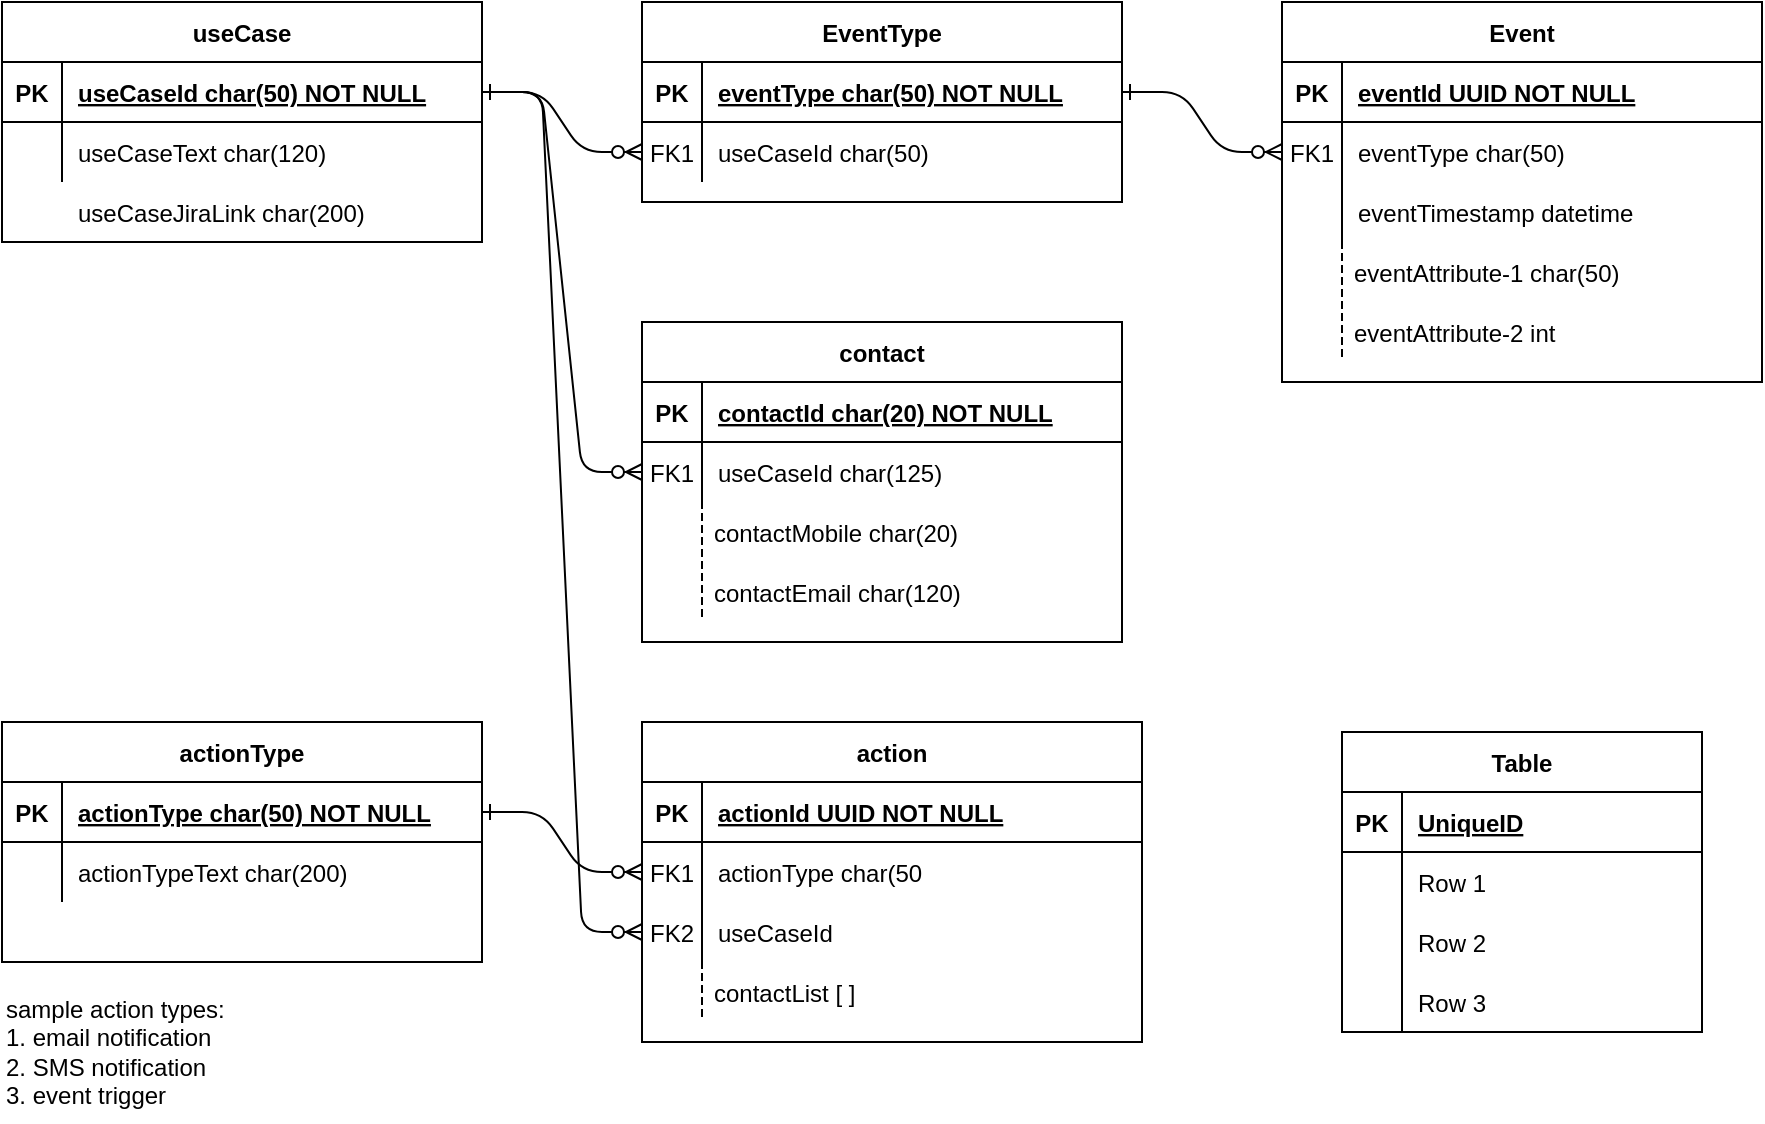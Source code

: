 <mxfile version="20.8.5" type="github">
  <diagram id="R2lEEEUBdFMjLlhIrx00" name="Page-1">
    <mxGraphModel dx="1984" dy="707" grid="1" gridSize="10" guides="1" tooltips="1" connect="1" arrows="1" fold="1" page="1" pageScale="1" pageWidth="850" pageHeight="1100" math="0" shadow="0" extFonts="Permanent Marker^https://fonts.googleapis.com/css?family=Permanent+Marker">
      <root>
        <mxCell id="0" />
        <mxCell id="1" parent="0" />
        <mxCell id="C-vyLk0tnHw3VtMMgP7b-1" value="" style="edgeStyle=entityRelationEdgeStyle;endArrow=ERzeroToMany;startArrow=ERone;endFill=1;startFill=0;entryX=0;entryY=0.5;entryDx=0;entryDy=0;" parent="1" source="C-vyLk0tnHw3VtMMgP7b-24" target="C-vyLk0tnHw3VtMMgP7b-6" edge="1">
          <mxGeometry width="100" height="100" relative="1" as="geometry">
            <mxPoint x="340" y="720" as="sourcePoint" />
            <mxPoint x="460" y="190" as="targetPoint" />
          </mxGeometry>
        </mxCell>
        <mxCell id="C-vyLk0tnHw3VtMMgP7b-2" value="Event" style="shape=table;startSize=30;container=1;collapsible=1;childLayout=tableLayout;fixedRows=1;rowLines=0;fontStyle=1;align=center;resizeLast=1;" parent="1" vertex="1">
          <mxGeometry x="440" y="120" width="240" height="190" as="geometry" />
        </mxCell>
        <mxCell id="C-vyLk0tnHw3VtMMgP7b-3" value="" style="shape=partialRectangle;collapsible=0;dropTarget=0;pointerEvents=0;fillColor=none;points=[[0,0.5],[1,0.5]];portConstraint=eastwest;top=0;left=0;right=0;bottom=1;" parent="C-vyLk0tnHw3VtMMgP7b-2" vertex="1">
          <mxGeometry y="30" width="240" height="30" as="geometry" />
        </mxCell>
        <mxCell id="C-vyLk0tnHw3VtMMgP7b-4" value="PK" style="shape=partialRectangle;overflow=hidden;connectable=0;fillColor=none;top=0;left=0;bottom=0;right=0;fontStyle=1;" parent="C-vyLk0tnHw3VtMMgP7b-3" vertex="1">
          <mxGeometry width="30" height="30" as="geometry">
            <mxRectangle width="30" height="30" as="alternateBounds" />
          </mxGeometry>
        </mxCell>
        <mxCell id="C-vyLk0tnHw3VtMMgP7b-5" value="eventId UUID NOT NULL" style="shape=partialRectangle;overflow=hidden;connectable=0;fillColor=none;top=0;left=0;bottom=0;right=0;align=left;spacingLeft=6;fontStyle=5;" parent="C-vyLk0tnHw3VtMMgP7b-3" vertex="1">
          <mxGeometry x="30" width="210" height="30" as="geometry">
            <mxRectangle width="210" height="30" as="alternateBounds" />
          </mxGeometry>
        </mxCell>
        <mxCell id="C-vyLk0tnHw3VtMMgP7b-6" value="" style="shape=partialRectangle;collapsible=0;dropTarget=0;pointerEvents=0;fillColor=none;points=[[0,0.5],[1,0.5]];portConstraint=eastwest;top=0;left=0;right=0;bottom=0;" parent="C-vyLk0tnHw3VtMMgP7b-2" vertex="1">
          <mxGeometry y="60" width="240" height="30" as="geometry" />
        </mxCell>
        <mxCell id="C-vyLk0tnHw3VtMMgP7b-7" value="FK1" style="shape=partialRectangle;overflow=hidden;connectable=0;fillColor=none;top=0;left=0;bottom=0;right=0;" parent="C-vyLk0tnHw3VtMMgP7b-6" vertex="1">
          <mxGeometry width="30" height="30" as="geometry">
            <mxRectangle width="30" height="30" as="alternateBounds" />
          </mxGeometry>
        </mxCell>
        <mxCell id="C-vyLk0tnHw3VtMMgP7b-8" value="eventType char(50) " style="shape=partialRectangle;overflow=hidden;connectable=0;fillColor=none;top=0;left=0;bottom=0;right=0;align=left;spacingLeft=6;" parent="C-vyLk0tnHw3VtMMgP7b-6" vertex="1">
          <mxGeometry x="30" width="210" height="30" as="geometry">
            <mxRectangle width="210" height="30" as="alternateBounds" />
          </mxGeometry>
        </mxCell>
        <mxCell id="C-vyLk0tnHw3VtMMgP7b-9" value="" style="shape=partialRectangle;collapsible=0;dropTarget=0;pointerEvents=0;fillColor=none;points=[[0,0.5],[1,0.5]];portConstraint=eastwest;top=0;left=0;right=0;bottom=0;" parent="C-vyLk0tnHw3VtMMgP7b-2" vertex="1">
          <mxGeometry y="90" width="240" height="30" as="geometry" />
        </mxCell>
        <mxCell id="C-vyLk0tnHw3VtMMgP7b-10" value="" style="shape=partialRectangle;overflow=hidden;connectable=0;fillColor=none;top=0;left=0;bottom=0;right=0;" parent="C-vyLk0tnHw3VtMMgP7b-9" vertex="1">
          <mxGeometry width="30" height="30" as="geometry">
            <mxRectangle width="30" height="30" as="alternateBounds" />
          </mxGeometry>
        </mxCell>
        <mxCell id="C-vyLk0tnHw3VtMMgP7b-11" value="eventTimestamp datetime " style="shape=partialRectangle;overflow=hidden;connectable=0;fillColor=none;top=0;left=0;bottom=0;right=0;align=left;spacingLeft=6;" parent="C-vyLk0tnHw3VtMMgP7b-9" vertex="1">
          <mxGeometry x="30" width="210" height="30" as="geometry">
            <mxRectangle width="210" height="30" as="alternateBounds" />
          </mxGeometry>
        </mxCell>
        <mxCell id="C-vyLk0tnHw3VtMMgP7b-13" value="action" style="shape=table;startSize=30;container=1;collapsible=1;childLayout=tableLayout;fixedRows=1;rowLines=0;fontStyle=1;align=center;resizeLast=1;" parent="1" vertex="1">
          <mxGeometry x="120" y="480" width="250" height="160" as="geometry" />
        </mxCell>
        <mxCell id="C-vyLk0tnHw3VtMMgP7b-14" value="" style="shape=partialRectangle;collapsible=0;dropTarget=0;pointerEvents=0;fillColor=none;points=[[0,0.5],[1,0.5]];portConstraint=eastwest;top=0;left=0;right=0;bottom=1;" parent="C-vyLk0tnHw3VtMMgP7b-13" vertex="1">
          <mxGeometry y="30" width="250" height="30" as="geometry" />
        </mxCell>
        <mxCell id="C-vyLk0tnHw3VtMMgP7b-15" value="PK" style="shape=partialRectangle;overflow=hidden;connectable=0;fillColor=none;top=0;left=0;bottom=0;right=0;fontStyle=1;" parent="C-vyLk0tnHw3VtMMgP7b-14" vertex="1">
          <mxGeometry width="30" height="30" as="geometry">
            <mxRectangle width="30" height="30" as="alternateBounds" />
          </mxGeometry>
        </mxCell>
        <mxCell id="C-vyLk0tnHw3VtMMgP7b-16" value="actionId UUID NOT NULL" style="shape=partialRectangle;overflow=hidden;connectable=0;fillColor=none;top=0;left=0;bottom=0;right=0;align=left;spacingLeft=6;fontStyle=5;" parent="C-vyLk0tnHw3VtMMgP7b-14" vertex="1">
          <mxGeometry x="30" width="220" height="30" as="geometry">
            <mxRectangle width="220" height="30" as="alternateBounds" />
          </mxGeometry>
        </mxCell>
        <mxCell id="C-vyLk0tnHw3VtMMgP7b-17" value="" style="shape=partialRectangle;collapsible=0;dropTarget=0;pointerEvents=0;fillColor=none;points=[[0,0.5],[1,0.5]];portConstraint=eastwest;top=0;left=0;right=0;bottom=0;" parent="C-vyLk0tnHw3VtMMgP7b-13" vertex="1">
          <mxGeometry y="60" width="250" height="30" as="geometry" />
        </mxCell>
        <mxCell id="C-vyLk0tnHw3VtMMgP7b-18" value="FK1" style="shape=partialRectangle;overflow=hidden;connectable=0;fillColor=none;top=0;left=0;bottom=0;right=0;" parent="C-vyLk0tnHw3VtMMgP7b-17" vertex="1">
          <mxGeometry width="30" height="30" as="geometry">
            <mxRectangle width="30" height="30" as="alternateBounds" />
          </mxGeometry>
        </mxCell>
        <mxCell id="C-vyLk0tnHw3VtMMgP7b-19" value="actionType char(50" style="shape=partialRectangle;overflow=hidden;connectable=0;fillColor=none;top=0;left=0;bottom=0;right=0;align=left;spacingLeft=6;" parent="C-vyLk0tnHw3VtMMgP7b-17" vertex="1">
          <mxGeometry x="30" width="220" height="30" as="geometry">
            <mxRectangle width="220" height="30" as="alternateBounds" />
          </mxGeometry>
        </mxCell>
        <mxCell id="C-vyLk0tnHw3VtMMgP7b-20" value="" style="shape=partialRectangle;collapsible=0;dropTarget=0;pointerEvents=0;fillColor=none;points=[[0,0.5],[1,0.5]];portConstraint=eastwest;top=0;left=0;right=0;bottom=0;" parent="C-vyLk0tnHw3VtMMgP7b-13" vertex="1">
          <mxGeometry y="90" width="250" height="30" as="geometry" />
        </mxCell>
        <mxCell id="C-vyLk0tnHw3VtMMgP7b-21" value="FK2" style="shape=partialRectangle;overflow=hidden;connectable=0;fillColor=none;top=0;left=0;bottom=0;right=0;" parent="C-vyLk0tnHw3VtMMgP7b-20" vertex="1">
          <mxGeometry width="30" height="30" as="geometry">
            <mxRectangle width="30" height="30" as="alternateBounds" />
          </mxGeometry>
        </mxCell>
        <mxCell id="C-vyLk0tnHw3VtMMgP7b-22" value="useCaseId" style="shape=partialRectangle;overflow=hidden;connectable=0;fillColor=none;top=0;left=0;bottom=0;right=0;align=left;spacingLeft=6;" parent="C-vyLk0tnHw3VtMMgP7b-20" vertex="1">
          <mxGeometry x="30" width="220" height="30" as="geometry">
            <mxRectangle width="220" height="30" as="alternateBounds" />
          </mxGeometry>
        </mxCell>
        <mxCell id="C-vyLk0tnHw3VtMMgP7b-23" value="EventType" style="shape=table;startSize=30;container=1;collapsible=1;childLayout=tableLayout;fixedRows=1;rowLines=0;fontStyle=1;align=center;resizeLast=1;" parent="1" vertex="1">
          <mxGeometry x="120" y="120" width="240" height="100" as="geometry" />
        </mxCell>
        <mxCell id="C-vyLk0tnHw3VtMMgP7b-24" value="" style="shape=partialRectangle;collapsible=0;dropTarget=0;pointerEvents=0;fillColor=none;points=[[0,0.5],[1,0.5]];portConstraint=eastwest;top=0;left=0;right=0;bottom=1;" parent="C-vyLk0tnHw3VtMMgP7b-23" vertex="1">
          <mxGeometry y="30" width="240" height="30" as="geometry" />
        </mxCell>
        <mxCell id="C-vyLk0tnHw3VtMMgP7b-25" value="PK" style="shape=partialRectangle;overflow=hidden;connectable=0;fillColor=none;top=0;left=0;bottom=0;right=0;fontStyle=1;" parent="C-vyLk0tnHw3VtMMgP7b-24" vertex="1">
          <mxGeometry width="30" height="30" as="geometry">
            <mxRectangle width="30" height="30" as="alternateBounds" />
          </mxGeometry>
        </mxCell>
        <mxCell id="C-vyLk0tnHw3VtMMgP7b-26" value="eventType char(50) NOT NULL" style="shape=partialRectangle;overflow=hidden;connectable=0;fillColor=none;top=0;left=0;bottom=0;right=0;align=left;spacingLeft=6;fontStyle=5;" parent="C-vyLk0tnHw3VtMMgP7b-24" vertex="1">
          <mxGeometry x="30" width="210" height="30" as="geometry">
            <mxRectangle width="210" height="30" as="alternateBounds" />
          </mxGeometry>
        </mxCell>
        <mxCell id="C-vyLk0tnHw3VtMMgP7b-27" value="" style="shape=partialRectangle;collapsible=0;dropTarget=0;pointerEvents=0;fillColor=none;points=[[0,0.5],[1,0.5]];portConstraint=eastwest;top=0;left=0;right=0;bottom=0;" parent="C-vyLk0tnHw3VtMMgP7b-23" vertex="1">
          <mxGeometry y="60" width="240" height="30" as="geometry" />
        </mxCell>
        <mxCell id="C-vyLk0tnHw3VtMMgP7b-28" value="FK1" style="shape=partialRectangle;overflow=hidden;connectable=0;fillColor=none;top=0;left=0;bottom=0;right=0;" parent="C-vyLk0tnHw3VtMMgP7b-27" vertex="1">
          <mxGeometry width="30" height="30" as="geometry">
            <mxRectangle width="30" height="30" as="alternateBounds" />
          </mxGeometry>
        </mxCell>
        <mxCell id="C-vyLk0tnHw3VtMMgP7b-29" value="useCaseId char(50) " style="shape=partialRectangle;overflow=hidden;connectable=0;fillColor=none;top=0;left=0;bottom=0;right=0;align=left;spacingLeft=6;" parent="C-vyLk0tnHw3VtMMgP7b-27" vertex="1">
          <mxGeometry x="30" width="210" height="30" as="geometry">
            <mxRectangle width="210" height="30" as="alternateBounds" />
          </mxGeometry>
        </mxCell>
        <mxCell id="T6mNrq7GwMT8HL7wEplP-13" value="useCase" style="shape=table;startSize=30;container=1;collapsible=1;childLayout=tableLayout;fixedRows=1;rowLines=0;fontStyle=1;align=center;resizeLast=1;" vertex="1" parent="1">
          <mxGeometry x="-200" y="120" width="240" height="120" as="geometry" />
        </mxCell>
        <mxCell id="T6mNrq7GwMT8HL7wEplP-14" value="" style="shape=partialRectangle;collapsible=0;dropTarget=0;pointerEvents=0;fillColor=none;points=[[0,0.5],[1,0.5]];portConstraint=eastwest;top=0;left=0;right=0;bottom=1;" vertex="1" parent="T6mNrq7GwMT8HL7wEplP-13">
          <mxGeometry y="30" width="240" height="30" as="geometry" />
        </mxCell>
        <mxCell id="T6mNrq7GwMT8HL7wEplP-15" value="PK" style="shape=partialRectangle;overflow=hidden;connectable=0;fillColor=none;top=0;left=0;bottom=0;right=0;fontStyle=1;" vertex="1" parent="T6mNrq7GwMT8HL7wEplP-14">
          <mxGeometry width="30" height="30" as="geometry">
            <mxRectangle width="30" height="30" as="alternateBounds" />
          </mxGeometry>
        </mxCell>
        <mxCell id="T6mNrq7GwMT8HL7wEplP-16" value="useCaseId char(50) NOT NULL" style="shape=partialRectangle;overflow=hidden;connectable=0;fillColor=none;top=0;left=0;bottom=0;right=0;align=left;spacingLeft=6;fontStyle=5;" vertex="1" parent="T6mNrq7GwMT8HL7wEplP-14">
          <mxGeometry x="30" width="210" height="30" as="geometry">
            <mxRectangle width="210" height="30" as="alternateBounds" />
          </mxGeometry>
        </mxCell>
        <mxCell id="T6mNrq7GwMT8HL7wEplP-17" value="" style="shape=partialRectangle;collapsible=0;dropTarget=0;pointerEvents=0;fillColor=none;points=[[0,0.5],[1,0.5]];portConstraint=eastwest;top=0;left=0;right=0;bottom=0;" vertex="1" parent="T6mNrq7GwMT8HL7wEplP-13">
          <mxGeometry y="60" width="240" height="30" as="geometry" />
        </mxCell>
        <mxCell id="T6mNrq7GwMT8HL7wEplP-18" value="" style="shape=partialRectangle;overflow=hidden;connectable=0;fillColor=none;top=0;left=0;bottom=0;right=0;" vertex="1" parent="T6mNrq7GwMT8HL7wEplP-17">
          <mxGeometry width="30" height="30" as="geometry">
            <mxRectangle width="30" height="30" as="alternateBounds" />
          </mxGeometry>
        </mxCell>
        <mxCell id="T6mNrq7GwMT8HL7wEplP-19" value="useCaseText char(120)" style="shape=partialRectangle;overflow=hidden;connectable=0;fillColor=none;top=0;left=0;bottom=0;right=0;align=left;spacingLeft=6;" vertex="1" parent="T6mNrq7GwMT8HL7wEplP-17">
          <mxGeometry x="30" width="210" height="30" as="geometry">
            <mxRectangle width="210" height="30" as="alternateBounds" />
          </mxGeometry>
        </mxCell>
        <mxCell id="T6mNrq7GwMT8HL7wEplP-20" value="" style="shape=partialRectangle;collapsible=0;dropTarget=0;pointerEvents=0;fillColor=none;points=[[0,0.5],[1,0.5]];portConstraint=eastwest;top=0;left=0;right=0;bottom=0;" vertex="1" parent="1">
          <mxGeometry x="-200" y="210" width="240" height="30" as="geometry" />
        </mxCell>
        <mxCell id="T6mNrq7GwMT8HL7wEplP-21" value="" style="shape=partialRectangle;overflow=hidden;connectable=0;fillColor=none;top=0;left=0;bottom=0;right=0;" vertex="1" parent="T6mNrq7GwMT8HL7wEplP-20">
          <mxGeometry width="30" height="30" as="geometry">
            <mxRectangle width="30" height="30" as="alternateBounds" />
          </mxGeometry>
        </mxCell>
        <mxCell id="T6mNrq7GwMT8HL7wEplP-22" value="useCaseJiraLink char(200)" style="shape=partialRectangle;overflow=hidden;connectable=0;fillColor=none;top=0;left=0;bottom=0;right=0;align=left;spacingLeft=6;" vertex="1" parent="T6mNrq7GwMT8HL7wEplP-20">
          <mxGeometry x="30" width="210" height="30" as="geometry">
            <mxRectangle width="210" height="30" as="alternateBounds" />
          </mxGeometry>
        </mxCell>
        <mxCell id="T6mNrq7GwMT8HL7wEplP-23" value="" style="shape=partialRectangle;overflow=hidden;connectable=0;fillColor=none;top=0;left=0;bottom=0;right=0;" vertex="1" parent="1">
          <mxGeometry x="-200" y="210" width="30" height="30" as="geometry">
            <mxRectangle width="30" height="30" as="alternateBounds" />
          </mxGeometry>
        </mxCell>
        <mxCell id="T6mNrq7GwMT8HL7wEplP-24" value="" style="edgeStyle=entityRelationEdgeStyle;endArrow=ERzeroToMany;startArrow=ERone;endFill=1;startFill=0;entryX=0;entryY=0.5;entryDx=0;entryDy=0;" edge="1" parent="1">
          <mxGeometry width="100" height="100" relative="1" as="geometry">
            <mxPoint x="40" y="165" as="sourcePoint" />
            <mxPoint x="120" y="195" as="targetPoint" />
          </mxGeometry>
        </mxCell>
        <mxCell id="T6mNrq7GwMT8HL7wEplP-33" value="contact" style="shape=table;startSize=30;container=1;collapsible=1;childLayout=tableLayout;fixedRows=1;rowLines=0;fontStyle=1;align=center;resizeLast=1;" vertex="1" parent="1">
          <mxGeometry x="120" y="280" width="240" height="160" as="geometry" />
        </mxCell>
        <mxCell id="T6mNrq7GwMT8HL7wEplP-34" value="" style="shape=partialRectangle;collapsible=0;dropTarget=0;pointerEvents=0;fillColor=none;points=[[0,0.5],[1,0.5]];portConstraint=eastwest;top=0;left=0;right=0;bottom=1;" vertex="1" parent="T6mNrq7GwMT8HL7wEplP-33">
          <mxGeometry y="30" width="240" height="30" as="geometry" />
        </mxCell>
        <mxCell id="T6mNrq7GwMT8HL7wEplP-35" value="PK" style="shape=partialRectangle;overflow=hidden;connectable=0;fillColor=none;top=0;left=0;bottom=0;right=0;fontStyle=1;" vertex="1" parent="T6mNrq7GwMT8HL7wEplP-34">
          <mxGeometry width="30" height="30" as="geometry">
            <mxRectangle width="30" height="30" as="alternateBounds" />
          </mxGeometry>
        </mxCell>
        <mxCell id="T6mNrq7GwMT8HL7wEplP-36" value="contactId char(20) NOT NULL" style="shape=partialRectangle;overflow=hidden;connectable=0;fillColor=none;top=0;left=0;bottom=0;right=0;align=left;spacingLeft=6;fontStyle=5;" vertex="1" parent="T6mNrq7GwMT8HL7wEplP-34">
          <mxGeometry x="30" width="210" height="30" as="geometry">
            <mxRectangle width="210" height="30" as="alternateBounds" />
          </mxGeometry>
        </mxCell>
        <mxCell id="T6mNrq7GwMT8HL7wEplP-37" value="" style="shape=partialRectangle;collapsible=0;dropTarget=0;pointerEvents=0;fillColor=none;points=[[0,0.5],[1,0.5]];portConstraint=eastwest;top=0;left=0;right=0;bottom=0;" vertex="1" parent="T6mNrq7GwMT8HL7wEplP-33">
          <mxGeometry y="60" width="240" height="30" as="geometry" />
        </mxCell>
        <mxCell id="T6mNrq7GwMT8HL7wEplP-38" value="FK1" style="shape=partialRectangle;overflow=hidden;connectable=0;fillColor=none;top=0;left=0;bottom=0;right=0;" vertex="1" parent="T6mNrq7GwMT8HL7wEplP-37">
          <mxGeometry width="30" height="30" as="geometry">
            <mxRectangle width="30" height="30" as="alternateBounds" />
          </mxGeometry>
        </mxCell>
        <mxCell id="T6mNrq7GwMT8HL7wEplP-39" value="useCaseId char(125)" style="shape=partialRectangle;overflow=hidden;connectable=0;fillColor=none;top=0;left=0;bottom=0;right=0;align=left;spacingLeft=6;" vertex="1" parent="T6mNrq7GwMT8HL7wEplP-37">
          <mxGeometry x="30" width="210" height="30" as="geometry">
            <mxRectangle width="210" height="30" as="alternateBounds" />
          </mxGeometry>
        </mxCell>
        <mxCell id="T6mNrq7GwMT8HL7wEplP-40" value="" style="edgeStyle=entityRelationEdgeStyle;endArrow=ERzeroToMany;startArrow=ERone;endFill=1;startFill=0;entryX=0;entryY=0.5;entryDx=0;entryDy=0;exitX=1;exitY=0.5;exitDx=0;exitDy=0;" edge="1" parent="1" source="T6mNrq7GwMT8HL7wEplP-14" target="T6mNrq7GwMT8HL7wEplP-37">
          <mxGeometry width="100" height="100" relative="1" as="geometry">
            <mxPoint x="60" y="230" as="sourcePoint" />
            <mxPoint x="130" y="205" as="targetPoint" />
          </mxGeometry>
        </mxCell>
        <mxCell id="T6mNrq7GwMT8HL7wEplP-41" value="actionType" style="shape=table;startSize=30;container=1;collapsible=1;childLayout=tableLayout;fixedRows=1;rowLines=0;fontStyle=1;align=center;resizeLast=1;" vertex="1" parent="1">
          <mxGeometry x="-200" y="480" width="240" height="120" as="geometry" />
        </mxCell>
        <mxCell id="T6mNrq7GwMT8HL7wEplP-42" value="" style="shape=partialRectangle;collapsible=0;dropTarget=0;pointerEvents=0;fillColor=none;points=[[0,0.5],[1,0.5]];portConstraint=eastwest;top=0;left=0;right=0;bottom=1;" vertex="1" parent="T6mNrq7GwMT8HL7wEplP-41">
          <mxGeometry y="30" width="240" height="30" as="geometry" />
        </mxCell>
        <mxCell id="T6mNrq7GwMT8HL7wEplP-43" value="PK" style="shape=partialRectangle;overflow=hidden;connectable=0;fillColor=none;top=0;left=0;bottom=0;right=0;fontStyle=1;" vertex="1" parent="T6mNrq7GwMT8HL7wEplP-42">
          <mxGeometry width="30" height="30" as="geometry">
            <mxRectangle width="30" height="30" as="alternateBounds" />
          </mxGeometry>
        </mxCell>
        <mxCell id="T6mNrq7GwMT8HL7wEplP-44" value="actionType char(50) NOT NULL" style="shape=partialRectangle;overflow=hidden;connectable=0;fillColor=none;top=0;left=0;bottom=0;right=0;align=left;spacingLeft=6;fontStyle=5;" vertex="1" parent="T6mNrq7GwMT8HL7wEplP-42">
          <mxGeometry x="30" width="210" height="30" as="geometry">
            <mxRectangle width="210" height="30" as="alternateBounds" />
          </mxGeometry>
        </mxCell>
        <mxCell id="T6mNrq7GwMT8HL7wEplP-45" value="" style="shape=partialRectangle;collapsible=0;dropTarget=0;pointerEvents=0;fillColor=none;points=[[0,0.5],[1,0.5]];portConstraint=eastwest;top=0;left=0;right=0;bottom=0;" vertex="1" parent="T6mNrq7GwMT8HL7wEplP-41">
          <mxGeometry y="60" width="240" height="30" as="geometry" />
        </mxCell>
        <mxCell id="T6mNrq7GwMT8HL7wEplP-46" value="" style="shape=partialRectangle;overflow=hidden;connectable=0;fillColor=none;top=0;left=0;bottom=0;right=0;" vertex="1" parent="T6mNrq7GwMT8HL7wEplP-45">
          <mxGeometry width="30" height="30" as="geometry">
            <mxRectangle width="30" height="30" as="alternateBounds" />
          </mxGeometry>
        </mxCell>
        <mxCell id="T6mNrq7GwMT8HL7wEplP-47" value="actionTypeText char(200)" style="shape=partialRectangle;overflow=hidden;connectable=0;fillColor=none;top=0;left=0;bottom=0;right=0;align=left;spacingLeft=6;" vertex="1" parent="T6mNrq7GwMT8HL7wEplP-45">
          <mxGeometry x="30" width="210" height="30" as="geometry">
            <mxRectangle width="210" height="30" as="alternateBounds" />
          </mxGeometry>
        </mxCell>
        <mxCell id="T6mNrq7GwMT8HL7wEplP-48" value="sample action types:&lt;br&gt;1. email notification&lt;br&gt;2. SMS notification&lt;br&gt;3. event trigger" style="text;html=1;strokeColor=none;fillColor=none;align=left;verticalAlign=middle;whiteSpace=wrap;rounded=0;" vertex="1" parent="1">
          <mxGeometry x="-200" y="610" width="240" height="70" as="geometry" />
        </mxCell>
        <mxCell id="T6mNrq7GwMT8HL7wEplP-49" value="" style="edgeStyle=entityRelationEdgeStyle;endArrow=ERzeroToMany;startArrow=ERone;endFill=1;startFill=0;entryX=0;entryY=0.5;entryDx=0;entryDy=0;exitX=1;exitY=0.5;exitDx=0;exitDy=0;" edge="1" parent="1" source="T6mNrq7GwMT8HL7wEplP-14" target="C-vyLk0tnHw3VtMMgP7b-20">
          <mxGeometry width="100" height="100" relative="1" as="geometry">
            <mxPoint x="370" y="175" as="sourcePoint" />
            <mxPoint x="450" y="205" as="targetPoint" />
          </mxGeometry>
        </mxCell>
        <mxCell id="T6mNrq7GwMT8HL7wEplP-50" value="" style="edgeStyle=entityRelationEdgeStyle;endArrow=ERzeroToMany;startArrow=ERone;endFill=1;startFill=0;entryX=0;entryY=0.5;entryDx=0;entryDy=0;" edge="1" parent="1" source="T6mNrq7GwMT8HL7wEplP-42" target="C-vyLk0tnHw3VtMMgP7b-17">
          <mxGeometry width="100" height="100" relative="1" as="geometry">
            <mxPoint x="140" y="630" as="sourcePoint" />
            <mxPoint x="470" y="635" as="targetPoint" />
          </mxGeometry>
        </mxCell>
        <mxCell id="T6mNrq7GwMT8HL7wEplP-51" value="contactList [ ]" style="shape=partialRectangle;fillColor=none;align=left;verticalAlign=middle;strokeColor=none;spacingLeft=34;rotatable=0;points=[[0,0.5],[1,0.5]];portConstraint=eastwest;dropTarget=0;" vertex="1" parent="1">
          <mxGeometry x="120" y="600" width="250" height="30" as="geometry" />
        </mxCell>
        <mxCell id="T6mNrq7GwMT8HL7wEplP-52" value="" style="shape=partialRectangle;top=0;left=0;bottom=0;fillColor=none;stokeWidth=1;dashed=1;align=left;verticalAlign=middle;spacingLeft=4;spacingRight=4;overflow=hidden;rotatable=0;points=[];portConstraint=eastwest;part=1;" vertex="1" connectable="0" parent="T6mNrq7GwMT8HL7wEplP-51">
          <mxGeometry width="30" height="30" as="geometry" />
        </mxCell>
        <mxCell id="T6mNrq7GwMT8HL7wEplP-53" value="Table" style="shape=table;startSize=30;container=1;collapsible=1;childLayout=tableLayout;fixedRows=1;rowLines=0;fontStyle=1;align=center;resizeLast=1;" vertex="1" parent="1">
          <mxGeometry x="470" y="485" width="180" height="150" as="geometry" />
        </mxCell>
        <mxCell id="T6mNrq7GwMT8HL7wEplP-54" value="" style="shape=tableRow;horizontal=0;startSize=0;swimlaneHead=0;swimlaneBody=0;fillColor=none;collapsible=0;dropTarget=0;points=[[0,0.5],[1,0.5]];portConstraint=eastwest;top=0;left=0;right=0;bottom=1;" vertex="1" parent="T6mNrq7GwMT8HL7wEplP-53">
          <mxGeometry y="30" width="180" height="30" as="geometry" />
        </mxCell>
        <mxCell id="T6mNrq7GwMT8HL7wEplP-55" value="PK" style="shape=partialRectangle;connectable=0;fillColor=none;top=0;left=0;bottom=0;right=0;fontStyle=1;overflow=hidden;" vertex="1" parent="T6mNrq7GwMT8HL7wEplP-54">
          <mxGeometry width="30" height="30" as="geometry">
            <mxRectangle width="30" height="30" as="alternateBounds" />
          </mxGeometry>
        </mxCell>
        <mxCell id="T6mNrq7GwMT8HL7wEplP-56" value="UniqueID" style="shape=partialRectangle;connectable=0;fillColor=none;top=0;left=0;bottom=0;right=0;align=left;spacingLeft=6;fontStyle=5;overflow=hidden;" vertex="1" parent="T6mNrq7GwMT8HL7wEplP-54">
          <mxGeometry x="30" width="150" height="30" as="geometry">
            <mxRectangle width="150" height="30" as="alternateBounds" />
          </mxGeometry>
        </mxCell>
        <mxCell id="T6mNrq7GwMT8HL7wEplP-57" value="" style="shape=tableRow;horizontal=0;startSize=0;swimlaneHead=0;swimlaneBody=0;fillColor=none;collapsible=0;dropTarget=0;points=[[0,0.5],[1,0.5]];portConstraint=eastwest;top=0;left=0;right=0;bottom=0;" vertex="1" parent="T6mNrq7GwMT8HL7wEplP-53">
          <mxGeometry y="60" width="180" height="30" as="geometry" />
        </mxCell>
        <mxCell id="T6mNrq7GwMT8HL7wEplP-58" value="" style="shape=partialRectangle;connectable=0;fillColor=none;top=0;left=0;bottom=0;right=0;editable=1;overflow=hidden;" vertex="1" parent="T6mNrq7GwMT8HL7wEplP-57">
          <mxGeometry width="30" height="30" as="geometry">
            <mxRectangle width="30" height="30" as="alternateBounds" />
          </mxGeometry>
        </mxCell>
        <mxCell id="T6mNrq7GwMT8HL7wEplP-59" value="Row 1" style="shape=partialRectangle;connectable=0;fillColor=none;top=0;left=0;bottom=0;right=0;align=left;spacingLeft=6;overflow=hidden;" vertex="1" parent="T6mNrq7GwMT8HL7wEplP-57">
          <mxGeometry x="30" width="150" height="30" as="geometry">
            <mxRectangle width="150" height="30" as="alternateBounds" />
          </mxGeometry>
        </mxCell>
        <mxCell id="T6mNrq7GwMT8HL7wEplP-60" value="" style="shape=tableRow;horizontal=0;startSize=0;swimlaneHead=0;swimlaneBody=0;fillColor=none;collapsible=0;dropTarget=0;points=[[0,0.5],[1,0.5]];portConstraint=eastwest;top=0;left=0;right=0;bottom=0;" vertex="1" parent="T6mNrq7GwMT8HL7wEplP-53">
          <mxGeometry y="90" width="180" height="30" as="geometry" />
        </mxCell>
        <mxCell id="T6mNrq7GwMT8HL7wEplP-61" value="" style="shape=partialRectangle;connectable=0;fillColor=none;top=0;left=0;bottom=0;right=0;editable=1;overflow=hidden;" vertex="1" parent="T6mNrq7GwMT8HL7wEplP-60">
          <mxGeometry width="30" height="30" as="geometry">
            <mxRectangle width="30" height="30" as="alternateBounds" />
          </mxGeometry>
        </mxCell>
        <mxCell id="T6mNrq7GwMT8HL7wEplP-62" value="Row 2" style="shape=partialRectangle;connectable=0;fillColor=none;top=0;left=0;bottom=0;right=0;align=left;spacingLeft=6;overflow=hidden;" vertex="1" parent="T6mNrq7GwMT8HL7wEplP-60">
          <mxGeometry x="30" width="150" height="30" as="geometry">
            <mxRectangle width="150" height="30" as="alternateBounds" />
          </mxGeometry>
        </mxCell>
        <mxCell id="T6mNrq7GwMT8HL7wEplP-63" value="" style="shape=tableRow;horizontal=0;startSize=0;swimlaneHead=0;swimlaneBody=0;fillColor=none;collapsible=0;dropTarget=0;points=[[0,0.5],[1,0.5]];portConstraint=eastwest;top=0;left=0;right=0;bottom=0;" vertex="1" parent="T6mNrq7GwMT8HL7wEplP-53">
          <mxGeometry y="120" width="180" height="30" as="geometry" />
        </mxCell>
        <mxCell id="T6mNrq7GwMT8HL7wEplP-64" value="" style="shape=partialRectangle;connectable=0;fillColor=none;top=0;left=0;bottom=0;right=0;editable=1;overflow=hidden;" vertex="1" parent="T6mNrq7GwMT8HL7wEplP-63">
          <mxGeometry width="30" height="30" as="geometry">
            <mxRectangle width="30" height="30" as="alternateBounds" />
          </mxGeometry>
        </mxCell>
        <mxCell id="T6mNrq7GwMT8HL7wEplP-65" value="Row 3" style="shape=partialRectangle;connectable=0;fillColor=none;top=0;left=0;bottom=0;right=0;align=left;spacingLeft=6;overflow=hidden;" vertex="1" parent="T6mNrq7GwMT8HL7wEplP-63">
          <mxGeometry x="30" width="150" height="30" as="geometry">
            <mxRectangle width="150" height="30" as="alternateBounds" />
          </mxGeometry>
        </mxCell>
        <mxCell id="T6mNrq7GwMT8HL7wEplP-69" value="contactMobile char(20)" style="shape=partialRectangle;fillColor=none;align=left;verticalAlign=middle;strokeColor=none;spacingLeft=34;rotatable=0;points=[[0,0.5],[1,0.5]];portConstraint=eastwest;dropTarget=0;" vertex="1" parent="1">
          <mxGeometry x="120" y="370" width="240" height="30" as="geometry" />
        </mxCell>
        <mxCell id="T6mNrq7GwMT8HL7wEplP-70" value="" style="shape=partialRectangle;top=0;left=0;bottom=0;fillColor=none;stokeWidth=1;dashed=1;align=left;verticalAlign=middle;spacingLeft=4;spacingRight=4;overflow=hidden;rotatable=0;points=[];portConstraint=eastwest;part=1;" vertex="1" connectable="0" parent="T6mNrq7GwMT8HL7wEplP-69">
          <mxGeometry width="30" height="30" as="geometry" />
        </mxCell>
        <mxCell id="T6mNrq7GwMT8HL7wEplP-71" value="eventAttribute-1 char(50)" style="shape=partialRectangle;fillColor=none;align=left;verticalAlign=middle;strokeColor=none;spacingLeft=34;rotatable=0;points=[[0,0.5],[1,0.5]];portConstraint=eastwest;dropTarget=0;" vertex="1" parent="1">
          <mxGeometry x="440" y="240" width="240" height="30" as="geometry" />
        </mxCell>
        <mxCell id="T6mNrq7GwMT8HL7wEplP-72" value="" style="shape=partialRectangle;top=0;left=0;bottom=0;fillColor=none;stokeWidth=1;dashed=1;align=left;verticalAlign=middle;spacingLeft=4;spacingRight=4;overflow=hidden;rotatable=0;points=[];portConstraint=eastwest;part=1;" vertex="1" connectable="0" parent="T6mNrq7GwMT8HL7wEplP-71">
          <mxGeometry width="30" height="30" as="geometry" />
        </mxCell>
        <mxCell id="T6mNrq7GwMT8HL7wEplP-73" value="eventAttribute-2 int" style="shape=partialRectangle;fillColor=none;align=left;verticalAlign=middle;strokeColor=none;spacingLeft=34;rotatable=0;points=[[0,0.5],[1,0.5]];portConstraint=eastwest;dropTarget=0;" vertex="1" parent="1">
          <mxGeometry x="440" y="270" width="240" height="30" as="geometry" />
        </mxCell>
        <mxCell id="T6mNrq7GwMT8HL7wEplP-74" value="" style="shape=partialRectangle;top=0;left=0;bottom=0;fillColor=none;stokeWidth=1;dashed=1;align=left;verticalAlign=middle;spacingLeft=4;spacingRight=4;overflow=hidden;rotatable=0;points=[];portConstraint=eastwest;part=1;" vertex="1" connectable="0" parent="T6mNrq7GwMT8HL7wEplP-73">
          <mxGeometry width="30" height="30" as="geometry" />
        </mxCell>
        <mxCell id="T6mNrq7GwMT8HL7wEplP-75" value="contactEmail char(120)" style="shape=partialRectangle;fillColor=none;align=left;verticalAlign=middle;strokeColor=none;spacingLeft=34;rotatable=0;points=[[0,0.5],[1,0.5]];portConstraint=eastwest;dropTarget=0;" vertex="1" parent="1">
          <mxGeometry x="120" y="400" width="240" height="30" as="geometry" />
        </mxCell>
        <mxCell id="T6mNrq7GwMT8HL7wEplP-76" value="" style="shape=partialRectangle;top=0;left=0;bottom=0;fillColor=none;stokeWidth=1;dashed=1;align=left;verticalAlign=middle;spacingLeft=4;spacingRight=4;overflow=hidden;rotatable=0;points=[];portConstraint=eastwest;part=1;" vertex="1" connectable="0" parent="T6mNrq7GwMT8HL7wEplP-75">
          <mxGeometry width="30" height="30" as="geometry" />
        </mxCell>
      </root>
    </mxGraphModel>
  </diagram>
</mxfile>
